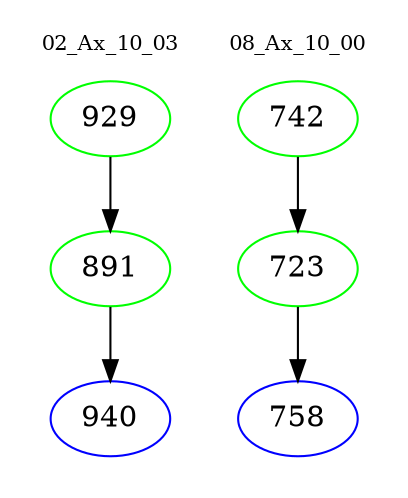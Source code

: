 digraph{
subgraph cluster_0 {
color = white
label = "02_Ax_10_03";
fontsize=10;
T0_929 [label="929", color="green"]
T0_929 -> T0_891 [color="black"]
T0_891 [label="891", color="green"]
T0_891 -> T0_940 [color="black"]
T0_940 [label="940", color="blue"]
}
subgraph cluster_1 {
color = white
label = "08_Ax_10_00";
fontsize=10;
T1_742 [label="742", color="green"]
T1_742 -> T1_723 [color="black"]
T1_723 [label="723", color="green"]
T1_723 -> T1_758 [color="black"]
T1_758 [label="758", color="blue"]
}
}

